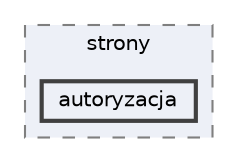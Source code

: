 digraph "lib/strony/autoryzacja"
{
 // LATEX_PDF_SIZE
  bgcolor="transparent";
  edge [fontname=Helvetica,fontsize=10,labelfontname=Helvetica,labelfontsize=10];
  node [fontname=Helvetica,fontsize=10,shape=box,height=0.2,width=0.4];
  compound=true
  subgraph clusterdir_e029ee36e1584451e6f62ce98b6fd582 {
    graph [ bgcolor="#edf0f7", pencolor="grey50", label="strony", fontname=Helvetica,fontsize=10 style="filled,dashed", URL="dir_e029ee36e1584451e6f62ce98b6fd582.html",tooltip=""]
  dir_8ee980819382f38c09fe1730a7363249 [label="autoryzacja", fillcolor="#edf0f7", color="grey25", style="filled,bold", URL="dir_8ee980819382f38c09fe1730a7363249.html",tooltip=""];
  }
}
